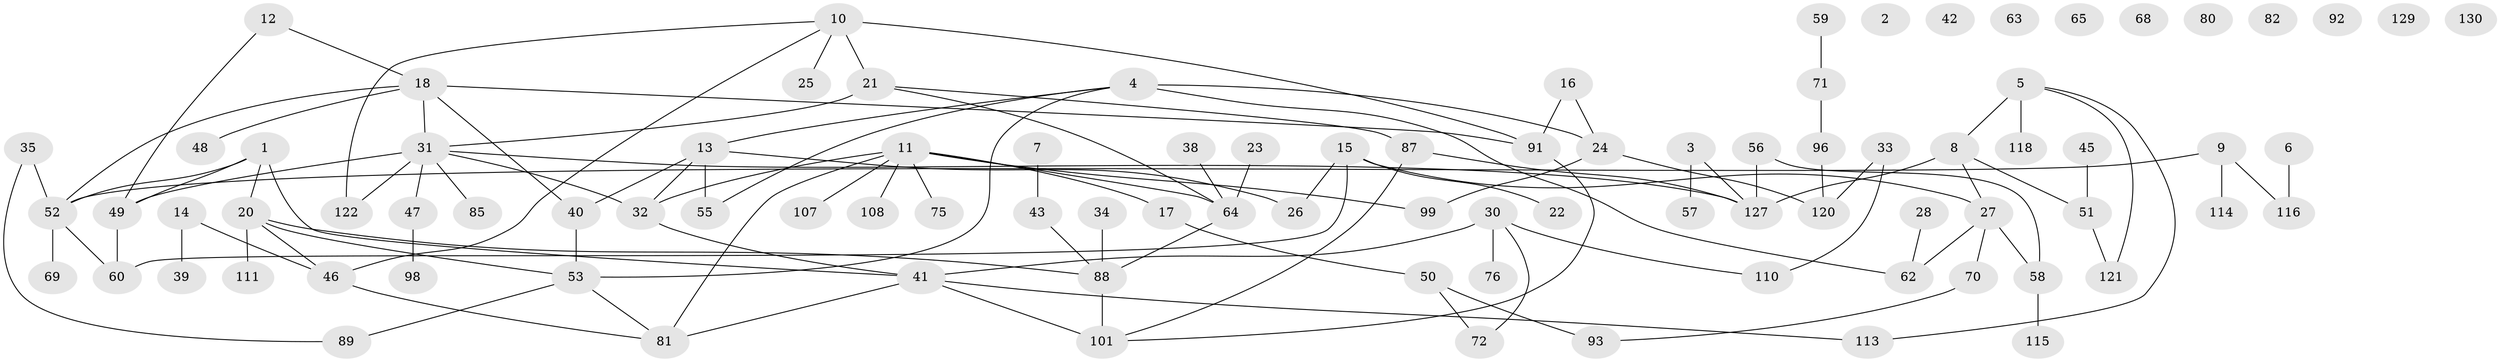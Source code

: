 // original degree distribution, {1: 0.2556390977443609, 0: 0.06766917293233082, 2: 0.2781954887218045, 4: 0.09774436090225563, 5: 0.07518796992481203, 3: 0.18796992481203006, 6: 0.03007518796992481, 7: 0.007518796992481203}
// Generated by graph-tools (version 1.1) at 2025/41/03/06/25 10:41:24]
// undirected, 94 vertices, 115 edges
graph export_dot {
graph [start="1"]
  node [color=gray90,style=filled];
  1 [super="+44"];
  2;
  3;
  4 [super="+83"];
  5 [super="+125"];
  6;
  7;
  8 [super="+29"];
  9 [super="+19"];
  10 [super="+74"];
  11 [super="+77"];
  12;
  13;
  14 [super="+90"];
  15 [super="+86"];
  16;
  17 [super="+66"];
  18 [super="+84"];
  20 [super="+124"];
  21 [super="+37"];
  22;
  23;
  24 [super="+112"];
  25;
  26;
  27 [super="+94"];
  28;
  30 [super="+67"];
  31 [super="+128"];
  32 [super="+123"];
  33 [super="+61"];
  34;
  35 [super="+36"];
  38;
  39;
  40 [super="+103"];
  41 [super="+97"];
  42;
  43;
  45;
  46 [super="+102"];
  47;
  48;
  49 [super="+78"];
  50 [super="+105"];
  51 [super="+54"];
  52 [super="+106"];
  53 [super="+117"];
  55;
  56 [super="+95"];
  57;
  58 [super="+73"];
  59;
  60;
  62 [super="+126"];
  63;
  64 [super="+109"];
  65;
  68;
  69;
  70 [super="+132"];
  71 [super="+79"];
  72 [super="+100"];
  75;
  76;
  80;
  81;
  82;
  85;
  87;
  88;
  89;
  91;
  92;
  93;
  96 [super="+104"];
  98 [super="+119"];
  99;
  101 [super="+133"];
  107;
  108;
  110;
  111;
  113;
  114;
  115;
  116;
  118;
  120;
  121;
  122;
  127;
  129 [super="+131"];
  130;
  1 -- 49;
  1 -- 20;
  1 -- 52;
  1 -- 41;
  3 -- 57;
  3 -- 127;
  4 -- 13;
  4 -- 24 [weight=2];
  4 -- 55;
  4 -- 53;
  4 -- 62;
  5 -- 8 [weight=2];
  5 -- 113;
  5 -- 121;
  5 -- 118;
  6 -- 116;
  7 -- 43;
  8 -- 127;
  8 -- 27;
  8 -- 51;
  9 -- 114;
  9 -- 116;
  9 -- 52;
  10 -- 21 [weight=2];
  10 -- 122;
  10 -- 25;
  10 -- 91;
  10 -- 46;
  11 -- 17;
  11 -- 32;
  11 -- 64;
  11 -- 108;
  11 -- 81;
  11 -- 99;
  11 -- 107;
  11 -- 75;
  12 -- 18;
  12 -- 49;
  13 -- 26;
  13 -- 40;
  13 -- 55;
  13 -- 32;
  14 -- 46;
  14 -- 39;
  15 -- 27;
  15 -- 60;
  15 -- 26;
  15 -- 22;
  16 -- 91;
  16 -- 24;
  17 -- 50;
  18 -- 31;
  18 -- 40;
  18 -- 52;
  18 -- 48;
  18 -- 91;
  20 -- 88;
  20 -- 111;
  20 -- 53;
  20 -- 46;
  21 -- 64;
  21 -- 87;
  21 -- 31;
  23 -- 64;
  24 -- 99;
  24 -- 120;
  27 -- 70;
  27 -- 58;
  27 -- 62;
  28 -- 62;
  30 -- 76;
  30 -- 110;
  30 -- 41;
  30 -- 72;
  31 -- 32;
  31 -- 47;
  31 -- 85;
  31 -- 122;
  31 -- 127;
  31 -- 49;
  32 -- 41;
  33 -- 110;
  33 -- 120;
  34 -- 88;
  35 -- 89;
  35 -- 52;
  38 -- 64;
  40 -- 53;
  41 -- 81;
  41 -- 113;
  41 -- 101;
  43 -- 88;
  45 -- 51;
  46 -- 81;
  47 -- 98;
  49 -- 60;
  50 -- 72;
  50 -- 93;
  51 -- 121;
  52 -- 69;
  52 -- 60;
  53 -- 89;
  53 -- 81;
  56 -- 127;
  56 -- 58;
  58 -- 115;
  59 -- 71;
  64 -- 88;
  70 -- 93;
  71 -- 96;
  87 -- 101;
  87 -- 127;
  88 -- 101 [weight=2];
  91 -- 101;
  96 -- 120;
}
